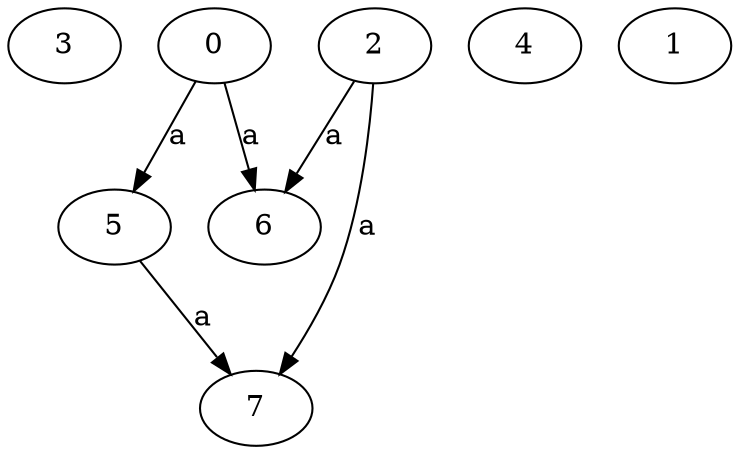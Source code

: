 strict digraph  {
3;
0;
4;
5;
6;
1;
7;
2;
0 -> 5  [label=a];
0 -> 6  [label=a];
5 -> 7  [label=a];
2 -> 6  [label=a];
2 -> 7  [label=a];
}
